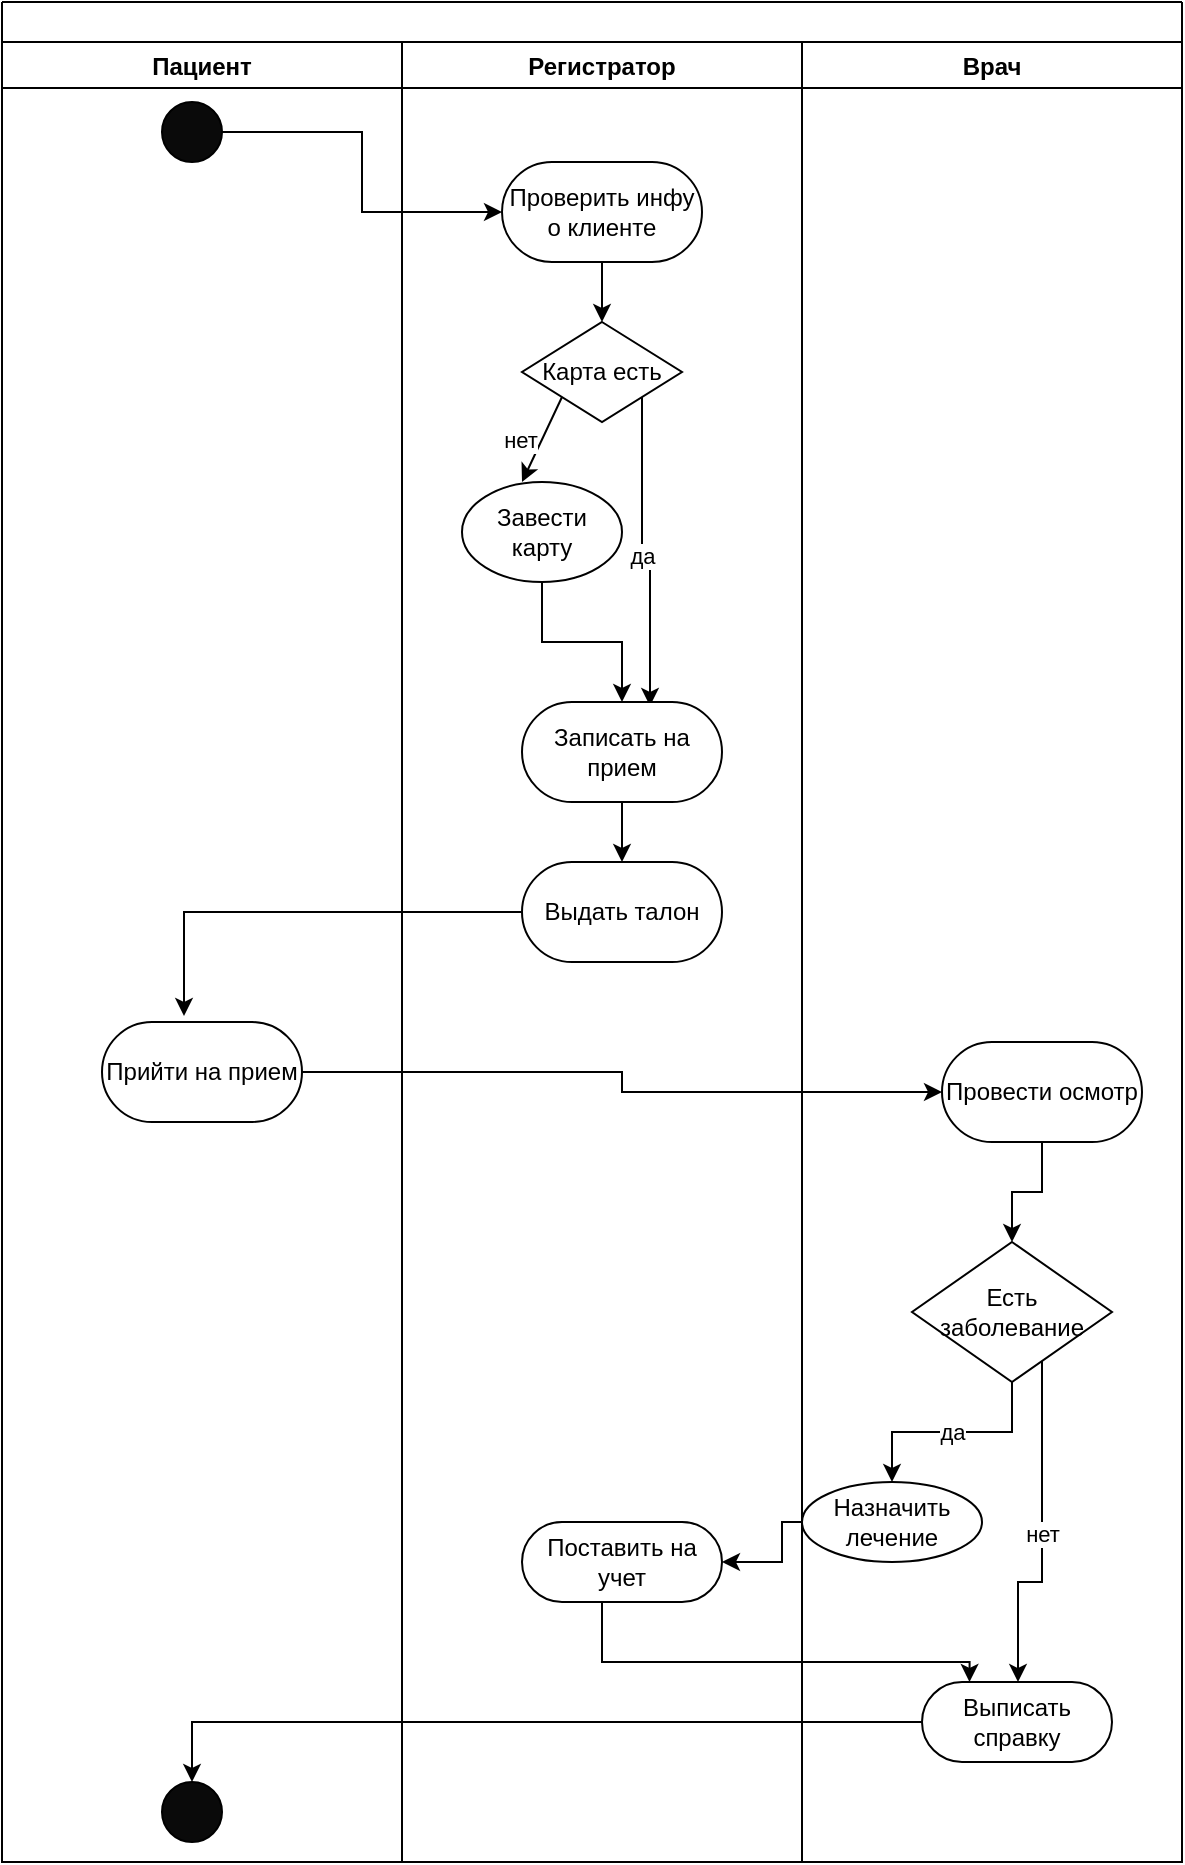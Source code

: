 <mxfile version="20.5.1" type="device"><diagram id="btBg1fvgwsCE--Yelfhn" name="Страница 1"><mxGraphModel dx="870" dy="891" grid="1" gridSize="10" guides="1" tooltips="1" connect="1" arrows="1" fold="1" page="1" pageScale="1" pageWidth="827" pageHeight="1169" math="0" shadow="0"><root><mxCell id="0"/><mxCell id="1" parent="0"/><mxCell id="TTkkBgKUdQCIqBXgSXrm-1" value="" style="swimlane;startSize=0;fillColor=#0A0A0A;" vertex="1" parent="1"><mxGeometry x="30" y="40" width="590" height="930" as="geometry"/></mxCell><mxCell id="TTkkBgKUdQCIqBXgSXrm-2" value="Пациент" style="swimlane;" vertex="1" parent="TTkkBgKUdQCIqBXgSXrm-1"><mxGeometry y="20" width="200" height="910" as="geometry"/></mxCell><mxCell id="TTkkBgKUdQCIqBXgSXrm-5" value="" style="ellipse;whiteSpace=wrap;html=1;aspect=fixed;fillColor=#0A0A0A;" vertex="1" parent="TTkkBgKUdQCIqBXgSXrm-2"><mxGeometry x="80" y="30" width="30" height="30" as="geometry"/></mxCell><mxCell id="TTkkBgKUdQCIqBXgSXrm-35" value="" style="ellipse;whiteSpace=wrap;html=1;aspect=fixed;fillColor=#0A0A0A;" vertex="1" parent="TTkkBgKUdQCIqBXgSXrm-2"><mxGeometry x="80" y="870" width="30" height="30" as="geometry"/></mxCell><mxCell id="TTkkBgKUdQCIqBXgSXrm-44" value="&lt;span style=&quot;font-family: Helvetica;&quot;&gt;Прийти на прием&lt;/span&gt;" style="rounded=1;whiteSpace=wrap;html=1;shadow=0;comic=0;labelBackgroundColor=none;strokeWidth=1;fontFamily=Verdana;fontSize=12;align=center;arcSize=50;" vertex="1" parent="TTkkBgKUdQCIqBXgSXrm-2"><mxGeometry x="50" y="490" width="100" height="50" as="geometry"/></mxCell><mxCell id="TTkkBgKUdQCIqBXgSXrm-3" value="Регистратор" style="swimlane;" vertex="1" parent="TTkkBgKUdQCIqBXgSXrm-1"><mxGeometry x="200" y="20" width="200" height="910" as="geometry"/></mxCell><mxCell id="TTkkBgKUdQCIqBXgSXrm-14" style="edgeStyle=orthogonalEdgeStyle;rounded=0;orthogonalLoop=1;jettySize=auto;html=1;exitX=0.5;exitY=1;exitDx=0;exitDy=0;entryX=0.5;entryY=0;entryDx=0;entryDy=0;" edge="1" parent="TTkkBgKUdQCIqBXgSXrm-3" target="TTkkBgKUdQCIqBXgSXrm-7"><mxGeometry relative="1" as="geometry"><mxPoint x="100" y="110" as="sourcePoint"/></mxGeometry></mxCell><mxCell id="TTkkBgKUdQCIqBXgSXrm-12" value="да" style="edgeStyle=orthogonalEdgeStyle;rounded=0;orthogonalLoop=1;jettySize=auto;html=1;exitX=1;exitY=1;exitDx=0;exitDy=0;entryX=0.64;entryY=0.04;entryDx=0;entryDy=0;entryPerimeter=0;" edge="1" parent="TTkkBgKUdQCIqBXgSXrm-3" source="TTkkBgKUdQCIqBXgSXrm-7" target="TTkkBgKUdQCIqBXgSXrm-19"><mxGeometry relative="1" as="geometry"><mxPoint x="139" y="280" as="targetPoint"/></mxGeometry></mxCell><mxCell id="TTkkBgKUdQCIqBXgSXrm-7" value="Карта есть" style="rhombus;whiteSpace=wrap;html=1;fillColor=#FFFFFF;" vertex="1" parent="TTkkBgKUdQCIqBXgSXrm-3"><mxGeometry x="60" y="140" width="80" height="50" as="geometry"/></mxCell><mxCell id="TTkkBgKUdQCIqBXgSXrm-20" style="edgeStyle=orthogonalEdgeStyle;rounded=0;orthogonalLoop=1;jettySize=auto;html=1;" edge="1" parent="TTkkBgKUdQCIqBXgSXrm-3" source="TTkkBgKUdQCIqBXgSXrm-8" target="TTkkBgKUdQCIqBXgSXrm-19"><mxGeometry relative="1" as="geometry"/></mxCell><mxCell id="TTkkBgKUdQCIqBXgSXrm-8" value="Завести карту" style="ellipse;whiteSpace=wrap;html=1;fillColor=#FFFFFF;" vertex="1" parent="TTkkBgKUdQCIqBXgSXrm-3"><mxGeometry x="30" y="220" width="80" height="50" as="geometry"/></mxCell><mxCell id="TTkkBgKUdQCIqBXgSXrm-9" value="нет" style="endArrow=classic;html=1;rounded=0;exitX=0;exitY=1;exitDx=0;exitDy=0;entryX=0.375;entryY=0;entryDx=0;entryDy=0;entryPerimeter=0;" edge="1" parent="TTkkBgKUdQCIqBXgSXrm-3" source="TTkkBgKUdQCIqBXgSXrm-7" target="TTkkBgKUdQCIqBXgSXrm-8"><mxGeometry x="0.2" y="-10" width="50" height="50" relative="1" as="geometry"><mxPoint x="80" y="360" as="sourcePoint"/><mxPoint x="130" y="310" as="targetPoint"/><mxPoint as="offset"/></mxGeometry></mxCell><mxCell id="TTkkBgKUdQCIqBXgSXrm-17" value="&lt;span style=&quot;font-family: Helvetica;&quot;&gt;Проверить инфу о клиенте&lt;/span&gt;" style="rounded=1;whiteSpace=wrap;html=1;shadow=0;comic=0;labelBackgroundColor=none;strokeWidth=1;fontFamily=Verdana;fontSize=12;align=center;arcSize=50;" vertex="1" parent="TTkkBgKUdQCIqBXgSXrm-3"><mxGeometry x="50" y="60" width="100" height="50" as="geometry"/></mxCell><mxCell id="TTkkBgKUdQCIqBXgSXrm-40" value="" style="edgeStyle=orthogonalEdgeStyle;rounded=0;orthogonalLoop=1;jettySize=auto;html=1;" edge="1" parent="TTkkBgKUdQCIqBXgSXrm-3" source="TTkkBgKUdQCIqBXgSXrm-19" target="TTkkBgKUdQCIqBXgSXrm-38"><mxGeometry relative="1" as="geometry"/></mxCell><mxCell id="TTkkBgKUdQCIqBXgSXrm-19" value="&lt;span style=&quot;font-family: Helvetica;&quot;&gt;Записать на прием&lt;/span&gt;" style="rounded=1;whiteSpace=wrap;html=1;shadow=0;comic=0;labelBackgroundColor=none;strokeWidth=1;fontFamily=Verdana;fontSize=12;align=center;arcSize=50;" vertex="1" parent="TTkkBgKUdQCIqBXgSXrm-3"><mxGeometry x="60" y="330" width="100" height="50" as="geometry"/></mxCell><mxCell id="TTkkBgKUdQCIqBXgSXrm-38" value="&lt;span style=&quot;font-family: Helvetica;&quot;&gt;Выдать талон&lt;/span&gt;" style="rounded=1;whiteSpace=wrap;html=1;shadow=0;comic=0;labelBackgroundColor=none;strokeWidth=1;fontFamily=Verdana;fontSize=12;align=center;arcSize=50;" vertex="1" parent="TTkkBgKUdQCIqBXgSXrm-3"><mxGeometry x="60" y="410" width="100" height="50" as="geometry"/></mxCell><mxCell id="TTkkBgKUdQCIqBXgSXrm-42" value="&lt;span style=&quot;font-family: Helvetica;&quot;&gt;Поставить на учет&lt;/span&gt;" style="rounded=1;whiteSpace=wrap;html=1;shadow=0;comic=0;labelBackgroundColor=none;strokeWidth=1;fontFamily=Verdana;fontSize=12;align=center;arcSize=50;" vertex="1" parent="TTkkBgKUdQCIqBXgSXrm-3"><mxGeometry x="60" y="740" width="100" height="40" as="geometry"/></mxCell><mxCell id="TTkkBgKUdQCIqBXgSXrm-4" value="Врач" style="swimlane;" vertex="1" parent="TTkkBgKUdQCIqBXgSXrm-1"><mxGeometry x="400" y="20" width="190" height="910" as="geometry"/></mxCell><mxCell id="TTkkBgKUdQCIqBXgSXrm-24" style="edgeStyle=orthogonalEdgeStyle;rounded=0;orthogonalLoop=1;jettySize=auto;html=1;" edge="1" parent="TTkkBgKUdQCIqBXgSXrm-4" source="TTkkBgKUdQCIqBXgSXrm-21" target="TTkkBgKUdQCIqBXgSXrm-23"><mxGeometry relative="1" as="geometry"/></mxCell><mxCell id="TTkkBgKUdQCIqBXgSXrm-21" value="&lt;span style=&quot;font-family: Helvetica;&quot;&gt;Провести осмотр&lt;/span&gt;" style="rounded=1;whiteSpace=wrap;html=1;shadow=0;comic=0;labelBackgroundColor=none;strokeWidth=1;fontFamily=Verdana;fontSize=12;align=center;arcSize=50;" vertex="1" parent="TTkkBgKUdQCIqBXgSXrm-4"><mxGeometry x="70" y="500" width="100" height="50" as="geometry"/></mxCell><mxCell id="TTkkBgKUdQCIqBXgSXrm-28" value="да" style="edgeStyle=orthogonalEdgeStyle;rounded=0;orthogonalLoop=1;jettySize=auto;html=1;" edge="1" parent="TTkkBgKUdQCIqBXgSXrm-4" source="TTkkBgKUdQCIqBXgSXrm-23" target="TTkkBgKUdQCIqBXgSXrm-27"><mxGeometry relative="1" as="geometry"/></mxCell><mxCell id="TTkkBgKUdQCIqBXgSXrm-30" value="нет" style="edgeStyle=orthogonalEdgeStyle;rounded=0;orthogonalLoop=1;jettySize=auto;html=1;" edge="1" parent="TTkkBgKUdQCIqBXgSXrm-4" source="TTkkBgKUdQCIqBXgSXrm-23" target="TTkkBgKUdQCIqBXgSXrm-29"><mxGeometry relative="1" as="geometry"><Array as="points"><mxPoint x="120" y="770"/><mxPoint x="108" y="770"/></Array></mxGeometry></mxCell><mxCell id="TTkkBgKUdQCIqBXgSXrm-23" value="Есть заболевание" style="rhombus;whiteSpace=wrap;html=1;fillColor=#FFFFFF;" vertex="1" parent="TTkkBgKUdQCIqBXgSXrm-4"><mxGeometry x="55" y="600" width="100" height="70" as="geometry"/></mxCell><mxCell id="TTkkBgKUdQCIqBXgSXrm-27" value="Назначить лечение" style="ellipse;whiteSpace=wrap;html=1;fillColor=#FFFFFF;" vertex="1" parent="TTkkBgKUdQCIqBXgSXrm-4"><mxGeometry y="720" width="90" height="40" as="geometry"/></mxCell><mxCell id="TTkkBgKUdQCIqBXgSXrm-29" value="&lt;span style=&quot;font-family: Helvetica;&quot;&gt;Выписать справку&lt;/span&gt;" style="rounded=1;whiteSpace=wrap;html=1;shadow=0;comic=0;labelBackgroundColor=none;strokeWidth=1;fontFamily=Verdana;fontSize=12;align=center;arcSize=50;" vertex="1" parent="TTkkBgKUdQCIqBXgSXrm-4"><mxGeometry x="60" y="820" width="95" height="40" as="geometry"/></mxCell><mxCell id="TTkkBgKUdQCIqBXgSXrm-33" style="edgeStyle=orthogonalEdgeStyle;rounded=0;orthogonalLoop=1;jettySize=auto;html=1;" edge="1" parent="TTkkBgKUdQCIqBXgSXrm-1" source="TTkkBgKUdQCIqBXgSXrm-5" target="TTkkBgKUdQCIqBXgSXrm-17"><mxGeometry relative="1" as="geometry"><mxPoint x="95" y="100" as="targetPoint"/></mxGeometry></mxCell><mxCell id="TTkkBgKUdQCIqBXgSXrm-37" style="edgeStyle=orthogonalEdgeStyle;rounded=0;orthogonalLoop=1;jettySize=auto;html=1;" edge="1" parent="TTkkBgKUdQCIqBXgSXrm-1" source="TTkkBgKUdQCIqBXgSXrm-29" target="TTkkBgKUdQCIqBXgSXrm-35"><mxGeometry relative="1" as="geometry"/></mxCell><mxCell id="TTkkBgKUdQCIqBXgSXrm-31" style="edgeStyle=orthogonalEdgeStyle;rounded=0;orthogonalLoop=1;jettySize=auto;html=1;" edge="1" parent="TTkkBgKUdQCIqBXgSXrm-1" source="TTkkBgKUdQCIqBXgSXrm-27"><mxGeometry relative="1" as="geometry"><mxPoint x="360" y="780" as="targetPoint"/><Array as="points"><mxPoint x="390" y="760"/><mxPoint x="390" y="780"/></Array></mxGeometry></mxCell><mxCell id="TTkkBgKUdQCIqBXgSXrm-43" style="edgeStyle=orthogonalEdgeStyle;rounded=0;orthogonalLoop=1;jettySize=auto;html=1;entryX=0.25;entryY=0;entryDx=0;entryDy=0;" edge="1" parent="TTkkBgKUdQCIqBXgSXrm-1" source="TTkkBgKUdQCIqBXgSXrm-42" target="TTkkBgKUdQCIqBXgSXrm-29"><mxGeometry relative="1" as="geometry"><Array as="points"><mxPoint x="300" y="830"/><mxPoint x="484" y="830"/></Array></mxGeometry></mxCell><mxCell id="TTkkBgKUdQCIqBXgSXrm-45" style="edgeStyle=orthogonalEdgeStyle;rounded=0;orthogonalLoop=1;jettySize=auto;html=1;entryX=0.41;entryY=-0.06;entryDx=0;entryDy=0;entryPerimeter=0;" edge="1" parent="TTkkBgKUdQCIqBXgSXrm-1" source="TTkkBgKUdQCIqBXgSXrm-38" target="TTkkBgKUdQCIqBXgSXrm-44"><mxGeometry relative="1" as="geometry"/></mxCell><mxCell id="TTkkBgKUdQCIqBXgSXrm-46" style="edgeStyle=orthogonalEdgeStyle;rounded=0;orthogonalLoop=1;jettySize=auto;html=1;entryX=0;entryY=0.5;entryDx=0;entryDy=0;" edge="1" parent="TTkkBgKUdQCIqBXgSXrm-1" source="TTkkBgKUdQCIqBXgSXrm-44" target="TTkkBgKUdQCIqBXgSXrm-21"><mxGeometry relative="1" as="geometry"/></mxCell></root></mxGraphModel></diagram></mxfile>